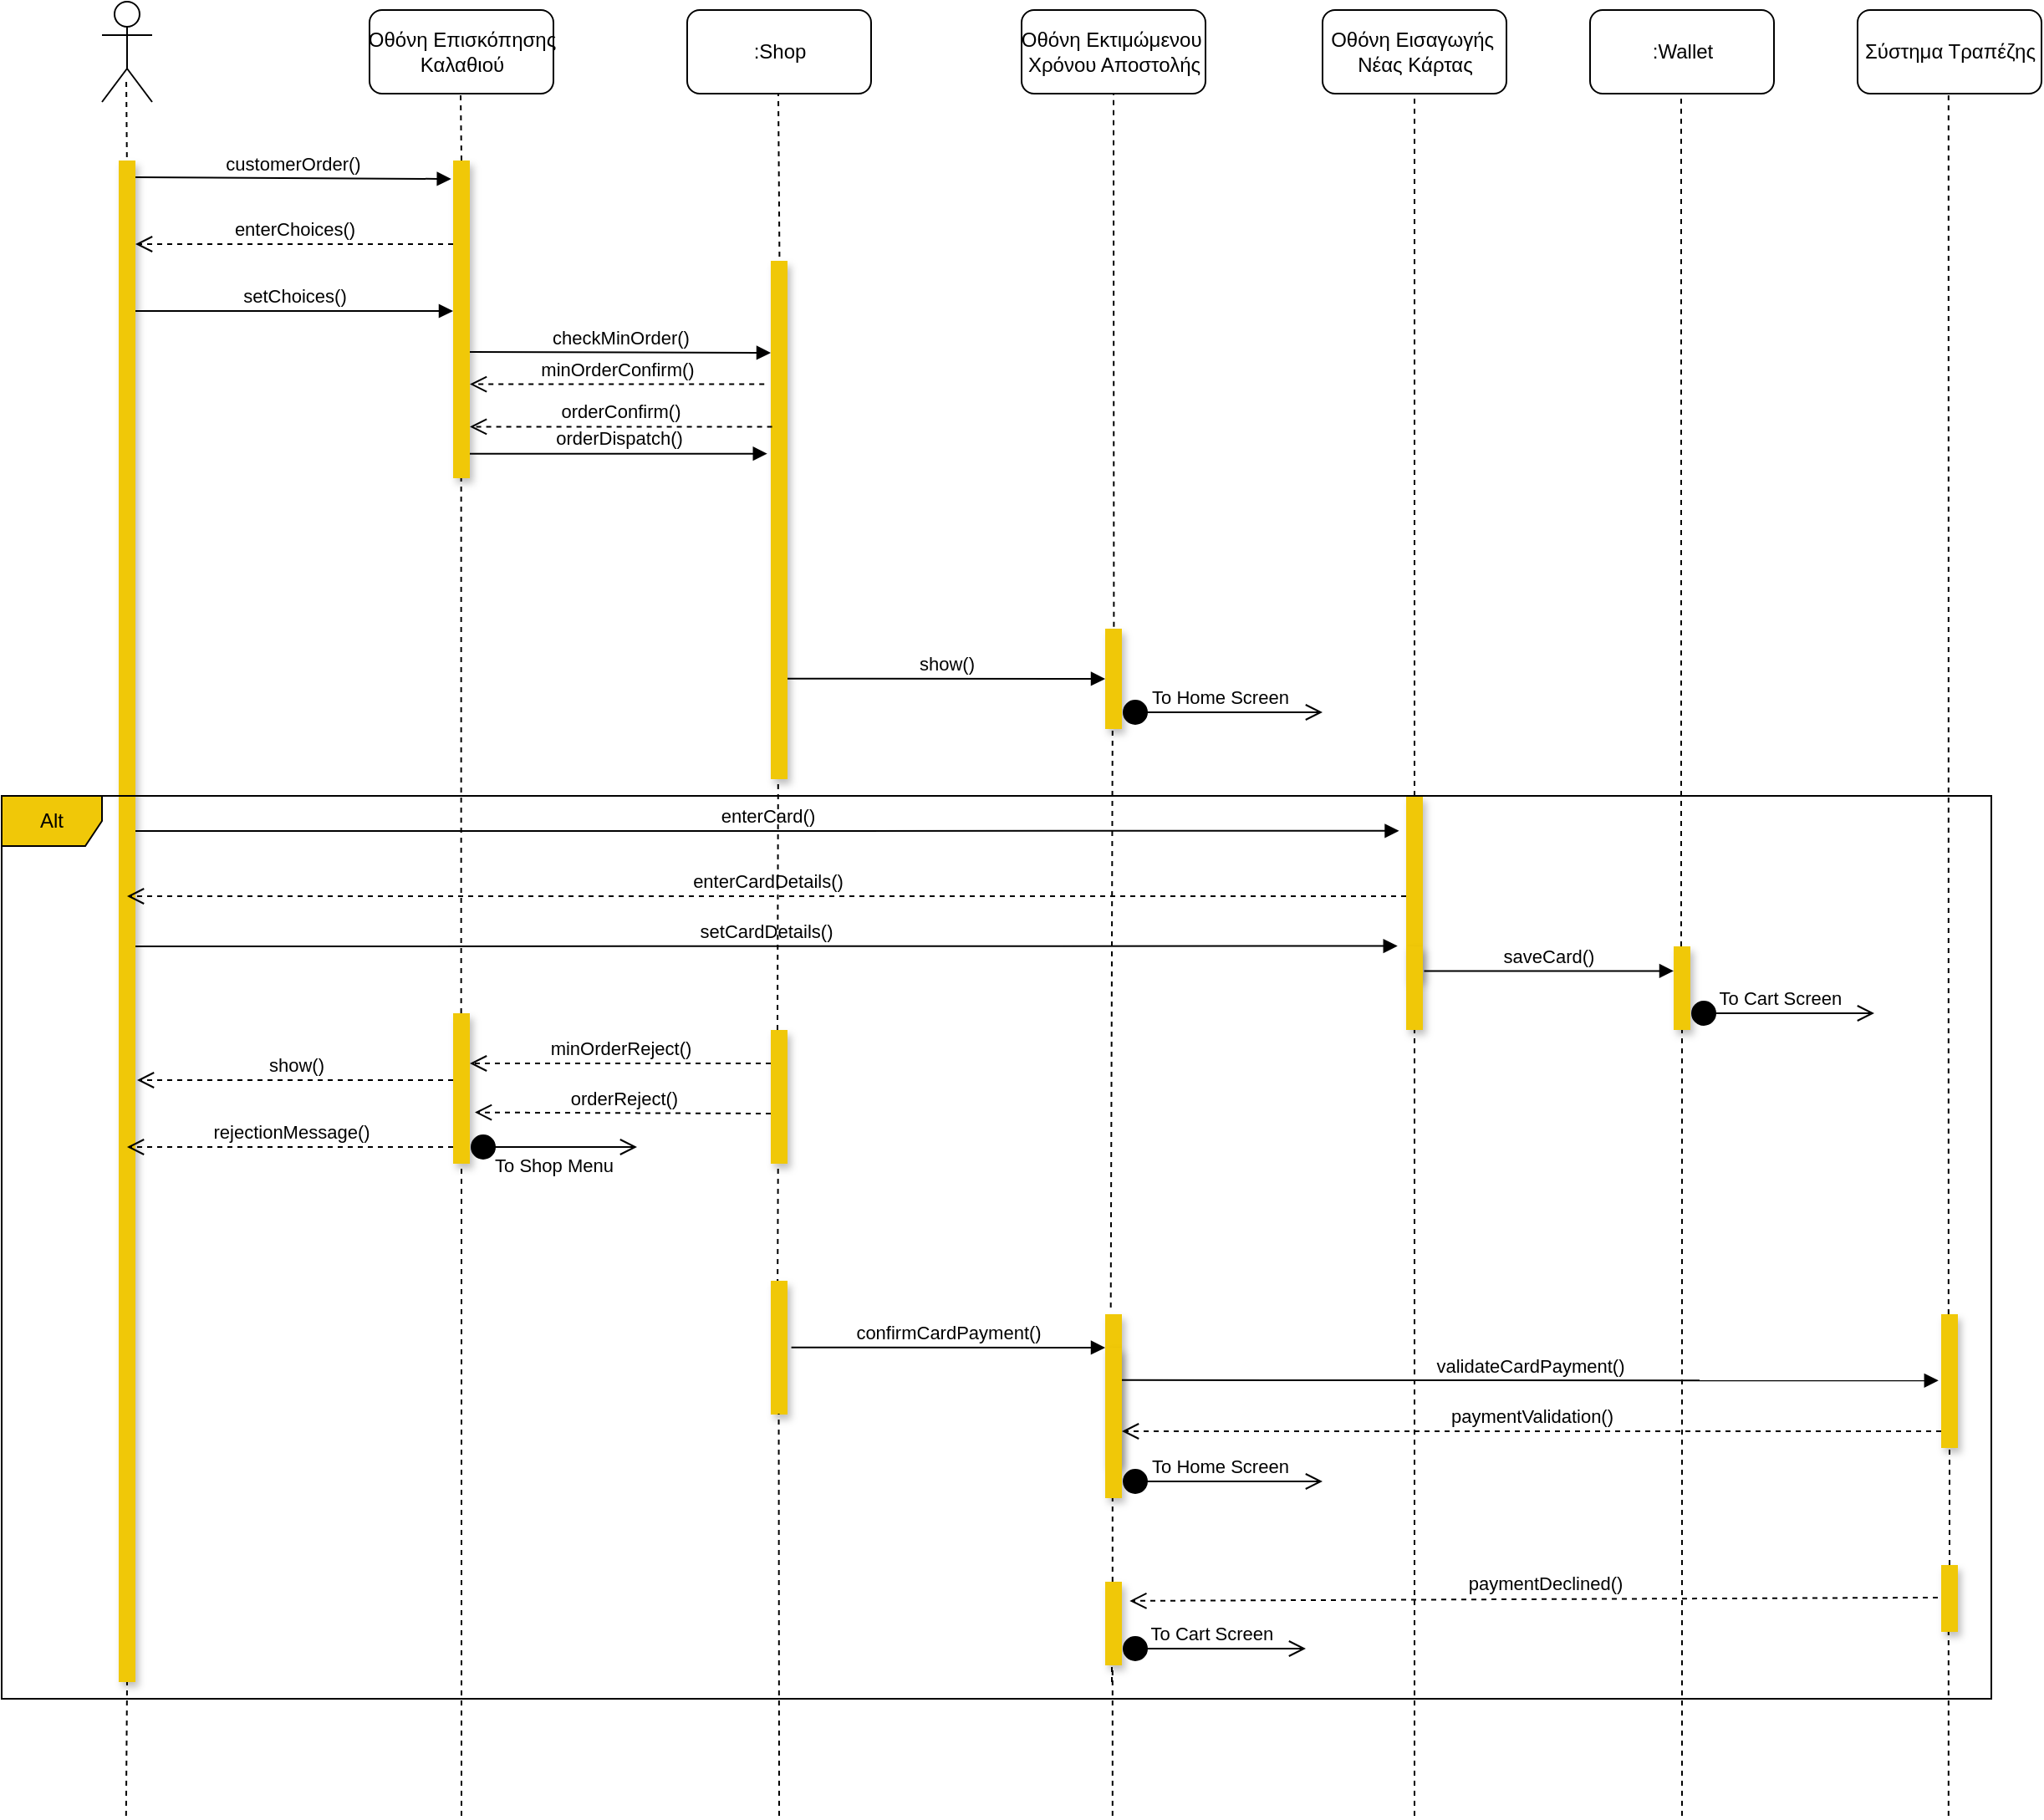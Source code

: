 <mxfile version="18.0.5" type="device"><diagram id="4jHLGuFrBuXHA8Als-5a" name="Page-1"><mxGraphModel dx="1730" dy="965" grid="1" gridSize="10" guides="1" tooltips="1" connect="1" arrows="1" fold="1" page="1" pageScale="1" pageWidth="1654" pageHeight="1169" math="0" shadow="0"><root><mxCell id="0"/><mxCell id="1" parent="0"/><mxCell id="hD8w3K_8EeqBblj5OV9c-89" value="" style="endArrow=none;dashed=1;html=1;rounded=0;entryX=0.5;entryY=1;entryDx=0;entryDy=0;" parent="1" edge="1"><mxGeometry width="50" height="50" relative="1" as="geometry"><mxPoint x="1194.41" y="1160" as="sourcePoint"/><mxPoint x="1194.41" y="1020" as="targetPoint"/></mxGeometry></mxCell><mxCell id="hD8w3K_8EeqBblj5OV9c-88" value="" style="endArrow=none;dashed=1;html=1;rounded=0;entryX=0.5;entryY=1;entryDx=0;entryDy=0;" parent="1" edge="1"><mxGeometry width="50" height="50" relative="1" as="geometry"><mxPoint x="694.41" y="1160" as="sourcePoint"/><mxPoint x="694.41" y="1020" as="targetPoint"/></mxGeometry></mxCell><mxCell id="hD8w3K_8EeqBblj5OV9c-64" value="" style="endArrow=none;dashed=1;html=1;rounded=0;entryX=0.5;entryY=1;entryDx=0;entryDy=0;" parent="1" edge="1"><mxGeometry width="50" height="50" relative="1" as="geometry"><mxPoint x="494" y="860" as="sourcePoint"/><mxPoint x="494.41" y="760" as="targetPoint"/></mxGeometry></mxCell><mxCell id="hD8w3K_8EeqBblj5OV9c-53" value="" style="endArrow=none;dashed=1;html=1;rounded=0;" parent="1" source="hD8w3K_8EeqBblj5OV9c-54" edge="1"><mxGeometry width="50" height="50" relative="1" as="geometry"><mxPoint x="305" y="670" as="sourcePoint"/><mxPoint x="304.82" y="350" as="targetPoint"/></mxGeometry></mxCell><mxCell id="hD8w3K_8EeqBblj5OV9c-1" value="Οθόνη Επισκόπησης&lt;br&gt;Καλαθιού" style="html=1;rounded=1;" parent="1" vertex="1"><mxGeometry x="250" y="80" width="110" height="50" as="geometry"/></mxCell><mxCell id="hD8w3K_8EeqBblj5OV9c-2" value="" style="shape=umlActor;verticalLabelPosition=bottom;verticalAlign=top;html=1;rounded=1;" parent="1" vertex="1"><mxGeometry x="90" y="75" width="30" height="60" as="geometry"/></mxCell><mxCell id="hD8w3K_8EeqBblj5OV9c-6" value="" style="endArrow=none;dashed=1;html=1;rounded=0;" parent="1" edge="1"><mxGeometry width="50" height="50" relative="1" as="geometry"><mxPoint x="105" y="180" as="sourcePoint"/><mxPoint x="104.5" y="120" as="targetPoint"/></mxGeometry></mxCell><mxCell id="hD8w3K_8EeqBblj5OV9c-7" value="" style="html=1;points=[];perimeter=orthogonalPerimeter;rounded=0;fillColor=#F0C808;strokeColor=none;shadow=1;" parent="1" vertex="1"><mxGeometry x="100" y="170" width="10" height="910" as="geometry"/></mxCell><mxCell id="hD8w3K_8EeqBblj5OV9c-8" value="" style="endArrow=none;dashed=1;html=1;rounded=0;" parent="1" edge="1"><mxGeometry width="50" height="50" relative="1" as="geometry"><mxPoint x="305" y="170" as="sourcePoint"/><mxPoint x="304.5" y="130" as="targetPoint"/></mxGeometry></mxCell><mxCell id="hD8w3K_8EeqBblj5OV9c-9" value="" style="html=1;points=[];perimeter=orthogonalPerimeter;rounded=0;shadow=1;fillColor=#F0C808;strokeColor=none;" parent="1" vertex="1"><mxGeometry x="300" y="170" width="10" height="190" as="geometry"/></mxCell><mxCell id="hD8w3K_8EeqBblj5OV9c-10" value="customerOrder()" style="html=1;verticalAlign=bottom;endArrow=block;rounded=0;entryX=-0.115;entryY=0.058;entryDx=0;entryDy=0;entryPerimeter=0;" parent="1" target="hD8w3K_8EeqBblj5OV9c-9" edge="1"><mxGeometry width="80" relative="1" as="geometry"><mxPoint x="110" y="180" as="sourcePoint"/><mxPoint x="190" y="180" as="targetPoint"/></mxGeometry></mxCell><mxCell id="hD8w3K_8EeqBblj5OV9c-11" value="enterChoices()" style="html=1;verticalAlign=bottom;endArrow=open;dashed=1;endSize=8;rounded=0;" parent="1" edge="1"><mxGeometry relative="1" as="geometry"><mxPoint x="300" y="220" as="sourcePoint"/><mxPoint x="110" y="220" as="targetPoint"/></mxGeometry></mxCell><mxCell id="hD8w3K_8EeqBblj5OV9c-13" value="setChoices()" style="html=1;verticalAlign=bottom;endArrow=block;rounded=0;" parent="1" edge="1"><mxGeometry width="80" relative="1" as="geometry"><mxPoint x="110" y="260" as="sourcePoint"/><mxPoint x="300" y="260" as="targetPoint"/></mxGeometry></mxCell><mxCell id="hD8w3K_8EeqBblj5OV9c-14" value=":Shop" style="html=1;rounded=1;shadow=0;fillColor=#FFFFFF;" parent="1" vertex="1"><mxGeometry x="440" y="80" width="110" height="50" as="geometry"/></mxCell><mxCell id="hD8w3K_8EeqBblj5OV9c-16" value="" style="endArrow=none;dashed=1;html=1;rounded=0;exitX=0.52;exitY=-0.008;exitDx=0;exitDy=0;exitPerimeter=0;" parent="1" source="hD8w3K_8EeqBblj5OV9c-17" edge="1"><mxGeometry width="50" height="50" relative="1" as="geometry"><mxPoint x="495" y="200" as="sourcePoint"/><mxPoint x="494.5" y="130" as="targetPoint"/></mxGeometry></mxCell><mxCell id="hD8w3K_8EeqBblj5OV9c-17" value="" style="html=1;points=[];perimeter=orthogonalPerimeter;rounded=0;shadow=1;fillColor=#F0C808;strokeColor=none;" parent="1" vertex="1"><mxGeometry x="490" y="230" width="10" height="310" as="geometry"/></mxCell><mxCell id="hD8w3K_8EeqBblj5OV9c-18" value="checkMinOrder()" style="html=1;verticalAlign=bottom;endArrow=block;rounded=0;" parent="1" edge="1"><mxGeometry width="80" relative="1" as="geometry"><mxPoint x="310" y="284.5" as="sourcePoint"/><mxPoint x="490" y="285" as="targetPoint"/></mxGeometry></mxCell><mxCell id="hD8w3K_8EeqBblj5OV9c-19" value="minOrderConfirm()" style="html=1;verticalAlign=bottom;endArrow=open;dashed=1;endSize=8;rounded=0;exitX=-0.389;exitY=0.238;exitDx=0;exitDy=0;exitPerimeter=0;" parent="1" source="hD8w3K_8EeqBblj5OV9c-17" target="hD8w3K_8EeqBblj5OV9c-9" edge="1"><mxGeometry relative="1" as="geometry"><mxPoint x="500" y="304.5" as="sourcePoint"/><mxPoint x="420" y="304.5" as="targetPoint"/></mxGeometry></mxCell><mxCell id="hD8w3K_8EeqBblj5OV9c-20" value="orderDispatch()" style="html=1;verticalAlign=bottom;endArrow=block;rounded=0;entryX=-0.211;entryY=0.372;entryDx=0;entryDy=0;entryPerimeter=0;" parent="1" source="hD8w3K_8EeqBblj5OV9c-9" target="hD8w3K_8EeqBblj5OV9c-17" edge="1"><mxGeometry width="80" relative="1" as="geometry"><mxPoint x="320" y="345" as="sourcePoint"/><mxPoint x="500" y="340" as="targetPoint"/><Array as="points"/></mxGeometry></mxCell><mxCell id="hD8w3K_8EeqBblj5OV9c-21" value="orderConfirm()" style="html=1;verticalAlign=bottom;endArrow=open;dashed=1;endSize=8;rounded=0;exitX=0.08;exitY=0.32;exitDx=0;exitDy=0;exitPerimeter=0;" parent="1" source="hD8w3K_8EeqBblj5OV9c-17" target="hD8w3K_8EeqBblj5OV9c-9" edge="1"><mxGeometry relative="1" as="geometry"><mxPoint x="500" y="364.5" as="sourcePoint"/><mxPoint x="420" y="364.5" as="targetPoint"/></mxGeometry></mxCell><mxCell id="hD8w3K_8EeqBblj5OV9c-22" value="Οθόνη Εκτιμώμενου&amp;nbsp;&lt;br&gt;Χρόνου Αποστολής" style="html=1;rounded=1;shadow=0;fillColor=#FFFFFF;" parent="1" vertex="1"><mxGeometry x="640" y="80" width="110" height="50" as="geometry"/></mxCell><mxCell id="hD8w3K_8EeqBblj5OV9c-23" value="" style="endArrow=none;dashed=1;html=1;rounded=0;entryX=0.5;entryY=1;entryDx=0;entryDy=0;exitX=0.52;exitY=-0.018;exitDx=0;exitDy=0;exitPerimeter=0;" parent="1" source="hD8w3K_8EeqBblj5OV9c-24" target="hD8w3K_8EeqBblj5OV9c-22" edge="1"><mxGeometry width="50" height="50" relative="1" as="geometry"><mxPoint x="695" y="390" as="sourcePoint"/><mxPoint x="700" y="140" as="targetPoint"/></mxGeometry></mxCell><mxCell id="hD8w3K_8EeqBblj5OV9c-24" value="" style="html=1;points=[];perimeter=orthogonalPerimeter;rounded=0;shadow=1;fillColor=#F0C808;strokeColor=none;" parent="1" vertex="1"><mxGeometry x="690" y="450" width="10" height="60" as="geometry"/></mxCell><mxCell id="hD8w3K_8EeqBblj5OV9c-25" value="show()" style="html=1;verticalAlign=bottom;endArrow=block;rounded=0;exitX=1;exitY=0.806;exitDx=0;exitDy=0;exitPerimeter=0;" parent="1" source="hD8w3K_8EeqBblj5OV9c-17" edge="1"><mxGeometry width="80" relative="1" as="geometry"><mxPoint x="500" y="460" as="sourcePoint"/><mxPoint x="690" y="480" as="targetPoint"/><Array as="points"/></mxGeometry></mxCell><mxCell id="hD8w3K_8EeqBblj5OV9c-27" value="Οθόνη Εισαγωγής&amp;nbsp;&lt;br&gt;Νέας Κάρτας" style="html=1;rounded=1;shadow=0;fillColor=#FFFFFF;" parent="1" vertex="1"><mxGeometry x="820" y="80" width="110" height="50" as="geometry"/></mxCell><mxCell id="hD8w3K_8EeqBblj5OV9c-28" value="" style="endArrow=none;dashed=1;html=1;rounded=0;entryX=0.5;entryY=1;entryDx=0;entryDy=0;startArrow=none;" parent="1" source="hD8w3K_8EeqBblj5OV9c-29" target="hD8w3K_8EeqBblj5OV9c-27" edge="1"><mxGeometry width="50" height="50" relative="1" as="geometry"><mxPoint x="875" y="830" as="sourcePoint"/><mxPoint x="874.5" y="100" as="targetPoint"/></mxGeometry></mxCell><mxCell id="hD8w3K_8EeqBblj5OV9c-30" value="enterCard()" style="html=1;verticalAlign=bottom;endArrow=block;rounded=0;entryX=-0.423;entryY=0.19;entryDx=0;entryDy=0;entryPerimeter=0;" parent="1" target="hD8w3K_8EeqBblj5OV9c-29" edge="1"><mxGeometry width="80" relative="1" as="geometry"><mxPoint x="110" y="571" as="sourcePoint"/><mxPoint x="875" y="570" as="targetPoint"/></mxGeometry></mxCell><mxCell id="hD8w3K_8EeqBblj5OV9c-31" value=":Wallet" style="html=1;rounded=1;shadow=0;fillColor=#FFFFFF;" parent="1" vertex="1"><mxGeometry x="980" y="80" width="110" height="50" as="geometry"/></mxCell><mxCell id="hD8w3K_8EeqBblj5OV9c-32" value="" style="endArrow=none;dashed=1;html=1;rounded=0;entryX=0.5;entryY=1;entryDx=0;entryDy=0;startArrow=none;" parent="1" source="hD8w3K_8EeqBblj5OV9c-33" edge="1"><mxGeometry width="50" height="50" relative="1" as="geometry"><mxPoint x="1035" y="410" as="sourcePoint"/><mxPoint x="1034.5" y="130" as="targetPoint"/></mxGeometry></mxCell><mxCell id="hD8w3K_8EeqBblj5OV9c-33" value="" style="html=1;points=[];perimeter=orthogonalPerimeter;rounded=0;shadow=1;fillColor=#F0C808;strokeColor=none;" parent="1" vertex="1"><mxGeometry x="1030" y="640" width="10" height="50" as="geometry"/></mxCell><mxCell id="hD8w3K_8EeqBblj5OV9c-34" value="" style="endArrow=none;dashed=1;html=1;rounded=0;entryX=0.5;entryY=1;entryDx=0;entryDy=0;" parent="1" target="hD8w3K_8EeqBblj5OV9c-33" edge="1"><mxGeometry width="50" height="50" relative="1" as="geometry"><mxPoint x="1035" y="1160" as="sourcePoint"/><mxPoint x="1034.5" y="130" as="targetPoint"/></mxGeometry></mxCell><mxCell id="hD8w3K_8EeqBblj5OV9c-29" value="" style="html=1;points=[];perimeter=orthogonalPerimeter;rounded=0;shadow=1;fillColor=#F0C808;strokeColor=none;" parent="1" vertex="1"><mxGeometry x="870" y="550" width="10" height="110" as="geometry"/></mxCell><mxCell id="hD8w3K_8EeqBblj5OV9c-41" value="" style="endArrow=none;dashed=1;html=1;rounded=0;entryX=0.5;entryY=1;entryDx=0;entryDy=0;startArrow=none;" parent="1" source="hD8w3K_8EeqBblj5OV9c-46" target="hD8w3K_8EeqBblj5OV9c-29" edge="1"><mxGeometry width="50" height="50" relative="1" as="geometry"><mxPoint x="875" y="830" as="sourcePoint"/><mxPoint x="875" y="130" as="targetPoint"/></mxGeometry></mxCell><mxCell id="hD8w3K_8EeqBblj5OV9c-42" value="enterCardDetails()" style="html=1;verticalAlign=bottom;endArrow=open;dashed=1;endSize=8;rounded=0;" parent="1" edge="1"><mxGeometry relative="1" as="geometry"><mxPoint x="870" y="610" as="sourcePoint"/><mxPoint x="105" y="610" as="targetPoint"/></mxGeometry></mxCell><mxCell id="hD8w3K_8EeqBblj5OV9c-43" value="saveCard()" style="html=1;verticalAlign=bottom;endArrow=block;rounded=0;entryX=0;entryY=0.294;entryDx=0;entryDy=0;entryPerimeter=0;exitX=1.072;exitY=0.952;exitDx=0;exitDy=0;exitPerimeter=0;" parent="1" source="hD8w3K_8EeqBblj5OV9c-29" target="hD8w3K_8EeqBblj5OV9c-33" edge="1"><mxGeometry width="80" relative="1" as="geometry"><mxPoint x="880" y="592" as="sourcePoint"/><mxPoint x="1020" y="590" as="targetPoint"/></mxGeometry></mxCell><mxCell id="hD8w3K_8EeqBblj5OV9c-45" value="setCardDetails()" style="html=1;verticalAlign=bottom;endArrow=block;rounded=0;entryX=-0.511;entryY=0.816;entryDx=0;entryDy=0;entryPerimeter=0;" parent="1" target="hD8w3K_8EeqBblj5OV9c-29" edge="1"><mxGeometry width="80" relative="1" as="geometry"><mxPoint x="110" y="640" as="sourcePoint"/><mxPoint x="190" y="640" as="targetPoint"/></mxGeometry></mxCell><mxCell id="hD8w3K_8EeqBblj5OV9c-46" value="" style="html=1;points=[];perimeter=orthogonalPerimeter;rounded=0;shadow=1;fillColor=#F0C808;strokeColor=none;" parent="1" vertex="1"><mxGeometry x="870" y="640" width="10" height="50" as="geometry"/></mxCell><mxCell id="hD8w3K_8EeqBblj5OV9c-47" value="" style="endArrow=none;dashed=1;html=1;rounded=0;entryX=0.5;entryY=1;entryDx=0;entryDy=0;" parent="1" target="hD8w3K_8EeqBblj5OV9c-46" edge="1"><mxGeometry width="50" height="50" relative="1" as="geometry"><mxPoint x="875" y="1160" as="sourcePoint"/><mxPoint x="875" y="660" as="targetPoint"/></mxGeometry></mxCell><mxCell id="hD8w3K_8EeqBblj5OV9c-49" value="" style="endArrow=none;dashed=1;html=1;rounded=0;" parent="1" edge="1"><mxGeometry width="50" height="50" relative="1" as="geometry"><mxPoint x="494" y="690" as="sourcePoint"/><mxPoint x="494.41" y="540" as="targetPoint"/></mxGeometry></mxCell><mxCell id="hD8w3K_8EeqBblj5OV9c-52" value="" style="html=1;points=[];perimeter=orthogonalPerimeter;rounded=0;shadow=1;fillColor=#F0C808;strokeColor=none;" parent="1" vertex="1"><mxGeometry x="490" y="690" width="10" height="80" as="geometry"/></mxCell><mxCell id="hD8w3K_8EeqBblj5OV9c-54" value="" style="html=1;points=[];perimeter=orthogonalPerimeter;rounded=0;shadow=1;fillColor=#F0C808;strokeColor=none;" parent="1" vertex="1"><mxGeometry x="300" y="680" width="10" height="90" as="geometry"/></mxCell><mxCell id="hD8w3K_8EeqBblj5OV9c-55" value="minOrderReject()" style="html=1;verticalAlign=bottom;endArrow=open;dashed=1;endSize=8;rounded=0;" parent="1" edge="1"><mxGeometry relative="1" as="geometry"><mxPoint x="490" y="710" as="sourcePoint"/><mxPoint x="310" y="710" as="targetPoint"/></mxGeometry></mxCell><mxCell id="hD8w3K_8EeqBblj5OV9c-56" value="show()" style="html=1;verticalAlign=bottom;endArrow=open;dashed=1;endSize=8;rounded=0;" parent="1" edge="1"><mxGeometry relative="1" as="geometry"><mxPoint x="300" y="720" as="sourcePoint"/><mxPoint x="111" y="720" as="targetPoint"/><Array as="points"><mxPoint x="210" y="720"/></Array></mxGeometry></mxCell><mxCell id="hD8w3K_8EeqBblj5OV9c-57" value="orderReject()" style="html=1;verticalAlign=bottom;endArrow=open;dashed=1;endSize=8;rounded=0;entryX=1.3;entryY=0.659;entryDx=0;entryDy=0;entryPerimeter=0;" parent="1" target="hD8w3K_8EeqBblj5OV9c-54" edge="1"><mxGeometry relative="1" as="geometry"><mxPoint x="490" y="740" as="sourcePoint"/><mxPoint x="410" y="740" as="targetPoint"/></mxGeometry></mxCell><mxCell id="hD8w3K_8EeqBblj5OV9c-58" value="rejectionMessage()" style="html=1;verticalAlign=bottom;endArrow=open;dashed=1;endSize=8;rounded=0;" parent="1" edge="1"><mxGeometry relative="1" as="geometry"><mxPoint x="300" y="760" as="sourcePoint"/><mxPoint x="105" y="760" as="targetPoint"/></mxGeometry></mxCell><mxCell id="hD8w3K_8EeqBblj5OV9c-59" value="confirmCardPayment()" style="html=1;verticalAlign=bottom;endArrow=block;rounded=0;exitX=1.229;exitY=0.499;exitDx=0;exitDy=0;exitPerimeter=0;" parent="1" source="hD8w3K_8EeqBblj5OV9c-65" edge="1"><mxGeometry width="80" relative="1" as="geometry"><mxPoint x="510" y="879.41" as="sourcePoint"/><mxPoint x="690" y="880" as="targetPoint"/></mxGeometry></mxCell><mxCell id="hD8w3K_8EeqBblj5OV9c-60" value="To Home Screen&amp;nbsp;" style="html=1;verticalAlign=bottom;startArrow=circle;startFill=1;endArrow=open;startSize=6;endSize=8;rounded=0;" parent="1" edge="1"><mxGeometry width="80" relative="1" as="geometry"><mxPoint x="700" y="500" as="sourcePoint"/><mxPoint x="820" y="500" as="targetPoint"/></mxGeometry></mxCell><mxCell id="hD8w3K_8EeqBblj5OV9c-61" value="Σύστημα Τραπέζης" style="html=1;rounded=1;shadow=0;fillColor=#FFFFFF;strokeColor=default;" parent="1" vertex="1"><mxGeometry x="1140" y="80" width="110" height="50" as="geometry"/></mxCell><mxCell id="hD8w3K_8EeqBblj5OV9c-62" value="To Cart Screen&amp;nbsp;" style="html=1;verticalAlign=bottom;startArrow=circle;startFill=1;endArrow=open;startSize=6;endSize=8;rounded=0;" parent="1" edge="1"><mxGeometry width="80" relative="1" as="geometry"><mxPoint x="1040" y="680" as="sourcePoint"/><mxPoint x="1150" y="680" as="targetPoint"/></mxGeometry></mxCell><mxCell id="hD8w3K_8EeqBblj5OV9c-63" value="To Shop Menu" style="html=1;verticalAlign=bottom;startArrow=circle;startFill=1;endArrow=open;startSize=6;endSize=8;rounded=0;" parent="1" edge="1"><mxGeometry y="-20" width="80" relative="1" as="geometry"><mxPoint x="310" y="760" as="sourcePoint"/><mxPoint x="410" y="760" as="targetPoint"/><mxPoint as="offset"/></mxGeometry></mxCell><mxCell id="hD8w3K_8EeqBblj5OV9c-65" value="" style="html=1;points=[];perimeter=orthogonalPerimeter;rounded=0;shadow=1;fillColor=#F0C808;strokeColor=none;" parent="1" vertex="1"><mxGeometry x="490" y="840" width="10" height="80" as="geometry"/></mxCell><mxCell id="hD8w3K_8EeqBblj5OV9c-66" value="" style="endArrow=none;dashed=1;html=1;rounded=0;exitX=0.335;exitY=-0.045;exitDx=0;exitDy=0;exitPerimeter=0;" parent="1" source="hD8w3K_8EeqBblj5OV9c-67" edge="1"><mxGeometry width="50" height="50" relative="1" as="geometry"><mxPoint x="694" y="850" as="sourcePoint"/><mxPoint x="694.41" y="510" as="targetPoint"/></mxGeometry></mxCell><mxCell id="hD8w3K_8EeqBblj5OV9c-67" value="" style="html=1;points=[];perimeter=orthogonalPerimeter;rounded=0;shadow=1;fillColor=#F0C808;strokeColor=none;" parent="1" vertex="1"><mxGeometry x="690" y="860" width="10" height="90" as="geometry"/></mxCell><mxCell id="hD8w3K_8EeqBblj5OV9c-69" value="" style="endArrow=none;dashed=1;html=1;rounded=0;entryX=0.5;entryY=1;entryDx=0;entryDy=0;startArrow=none;" parent="1" source="hD8w3K_8EeqBblj5OV9c-70" edge="1"><mxGeometry width="50" height="50" relative="1" as="geometry"><mxPoint x="1194" y="1010" as="sourcePoint"/><mxPoint x="1194.41" y="130" as="targetPoint"/></mxGeometry></mxCell><mxCell id="hD8w3K_8EeqBblj5OV9c-70" value="" style="html=1;points=[];perimeter=orthogonalPerimeter;rounded=0;shadow=1;fillColor=#F0C808;strokeColor=none;" parent="1" vertex="1"><mxGeometry x="1190" y="860" width="10" height="80" as="geometry"/></mxCell><mxCell id="hD8w3K_8EeqBblj5OV9c-71" value="" style="endArrow=none;dashed=1;html=1;rounded=0;entryX=0.5;entryY=1;entryDx=0;entryDy=0;startArrow=none;" parent="1" source="hD8w3K_8EeqBblj5OV9c-80" target="hD8w3K_8EeqBblj5OV9c-70" edge="1"><mxGeometry width="50" height="50" relative="1" as="geometry"><mxPoint x="1195" y="1050" as="sourcePoint"/><mxPoint x="1194.41" y="130" as="targetPoint"/></mxGeometry></mxCell><mxCell id="hD8w3K_8EeqBblj5OV9c-72" value="validateCardPayment()" style="html=1;verticalAlign=bottom;endArrow=block;rounded=0;entryX=-0.159;entryY=0.496;entryDx=0;entryDy=0;entryPerimeter=0;" parent="1" target="hD8w3K_8EeqBblj5OV9c-70" edge="1"><mxGeometry width="80" relative="1" as="geometry"><mxPoint x="700" y="899.41" as="sourcePoint"/><mxPoint x="780" y="899.41" as="targetPoint"/></mxGeometry></mxCell><mxCell id="hD8w3K_8EeqBblj5OV9c-73" value="paymentValidation()" style="html=1;verticalAlign=bottom;endArrow=open;dashed=1;endSize=8;rounded=0;" parent="1" target="hD8w3K_8EeqBblj5OV9c-67" edge="1"><mxGeometry relative="1" as="geometry"><mxPoint x="1190" y="930" as="sourcePoint"/><mxPoint x="710" y="930" as="targetPoint"/></mxGeometry></mxCell><mxCell id="hD8w3K_8EeqBblj5OV9c-74" value="To Home Screen&amp;nbsp;" style="html=1;verticalAlign=bottom;startArrow=circle;startFill=1;endArrow=open;startSize=6;endSize=8;rounded=0;" parent="1" edge="1"><mxGeometry width="80" relative="1" as="geometry"><mxPoint x="700" y="960" as="sourcePoint"/><mxPoint x="820" y="960" as="targetPoint"/></mxGeometry></mxCell><mxCell id="hD8w3K_8EeqBblj5OV9c-77" value="" style="endArrow=none;dashed=1;html=1;rounded=0;startArrow=none;" parent="1" source="hD8w3K_8EeqBblj5OV9c-78" edge="1"><mxGeometry width="50" height="50" relative="1" as="geometry"><mxPoint x="694" y="1080" as="sourcePoint"/><mxPoint x="694.41" y="960" as="targetPoint"/></mxGeometry></mxCell><mxCell id="hD8w3K_8EeqBblj5OV9c-79" value="" style="endArrow=none;dashed=1;html=1;rounded=0;" parent="1" target="hD8w3K_8EeqBblj5OV9c-78" edge="1"><mxGeometry width="50" height="50" relative="1" as="geometry"><mxPoint x="694" y="1080" as="sourcePoint"/><mxPoint x="694.41" y="960" as="targetPoint"/></mxGeometry></mxCell><mxCell id="hD8w3K_8EeqBblj5OV9c-78" value="" style="html=1;points=[];perimeter=orthogonalPerimeter;rounded=0;shadow=1;fillColor=#F0C808;strokeColor=none;" parent="1" vertex="1"><mxGeometry x="690" y="1020" width="10" height="50" as="geometry"/></mxCell><mxCell id="hD8w3K_8EeqBblj5OV9c-75" value="" style="html=1;points=[];perimeter=orthogonalPerimeter;rounded=0;shadow=1;fillColor=#F0C808;strokeColor=none;" parent="1" vertex="1"><mxGeometry x="690" y="880" width="10" height="90" as="geometry"/></mxCell><mxCell id="hD8w3K_8EeqBblj5OV9c-81" value="" style="endArrow=none;dashed=1;html=1;rounded=0;entryX=0.5;entryY=1;entryDx=0;entryDy=0;startArrow=none;" parent="1" target="hD8w3K_8EeqBblj5OV9c-80" edge="1"><mxGeometry width="50" height="50" relative="1" as="geometry"><mxPoint x="1195" y="1050" as="sourcePoint"/><mxPoint x="1195" y="940" as="targetPoint"/></mxGeometry></mxCell><mxCell id="hD8w3K_8EeqBblj5OV9c-82" value="paymentDeclined()" style="html=1;verticalAlign=bottom;endArrow=open;dashed=1;endSize=8;rounded=0;entryX=1.465;entryY=0.229;entryDx=0;entryDy=0;entryPerimeter=0;" parent="1" target="hD8w3K_8EeqBblj5OV9c-78" edge="1"><mxGeometry relative="1" as="geometry"><mxPoint x="1200" y="1029.41" as="sourcePoint"/><mxPoint x="1120" y="1029.41" as="targetPoint"/></mxGeometry></mxCell><mxCell id="hD8w3K_8EeqBblj5OV9c-83" value="To Cart Screen&amp;nbsp;" style="html=1;verticalAlign=bottom;startArrow=circle;startFill=1;endArrow=open;startSize=6;endSize=8;rounded=0;" parent="1" edge="1"><mxGeometry width="80" relative="1" as="geometry"><mxPoint x="700" y="1060" as="sourcePoint"/><mxPoint x="810" y="1060" as="targetPoint"/></mxGeometry></mxCell><mxCell id="hD8w3K_8EeqBblj5OV9c-80" value="" style="html=1;points=[];perimeter=orthogonalPerimeter;rounded=0;shadow=1;fillColor=#F0C808;strokeColor=none;" parent="1" vertex="1"><mxGeometry x="1190" y="1010" width="10" height="40" as="geometry"/></mxCell><mxCell id="hD8w3K_8EeqBblj5OV9c-84" value="Alt" style="shape=umlFrame;whiteSpace=wrap;html=1;rounded=1;shadow=0;strokeColor=default;fillColor=#F0C808;" parent="1" vertex="1"><mxGeometry x="30" y="550" width="1190" height="540" as="geometry"/></mxCell><mxCell id="hD8w3K_8EeqBblj5OV9c-85" value="" style="endArrow=none;dashed=1;html=1;rounded=0;" parent="1" edge="1"><mxGeometry width="50" height="50" relative="1" as="geometry"><mxPoint x="104.41" y="1160" as="sourcePoint"/><mxPoint x="105" y="1080" as="targetPoint"/></mxGeometry></mxCell><mxCell id="hD8w3K_8EeqBblj5OV9c-86" value="" style="endArrow=none;dashed=1;html=1;rounded=0;" parent="1" edge="1"><mxGeometry width="50" height="50" relative="1" as="geometry"><mxPoint x="305" y="1160" as="sourcePoint"/><mxPoint x="305" y="770" as="targetPoint"/></mxGeometry></mxCell><mxCell id="hD8w3K_8EeqBblj5OV9c-87" value="" style="endArrow=none;dashed=1;html=1;rounded=0;entryX=0.476;entryY=0.993;entryDx=0;entryDy=0;entryPerimeter=0;" parent="1" target="hD8w3K_8EeqBblj5OV9c-65" edge="1"><mxGeometry width="50" height="50" relative="1" as="geometry"><mxPoint x="495" y="1160" as="sourcePoint"/><mxPoint x="494.41" y="770" as="targetPoint"/></mxGeometry></mxCell></root></mxGraphModel></diagram></mxfile>